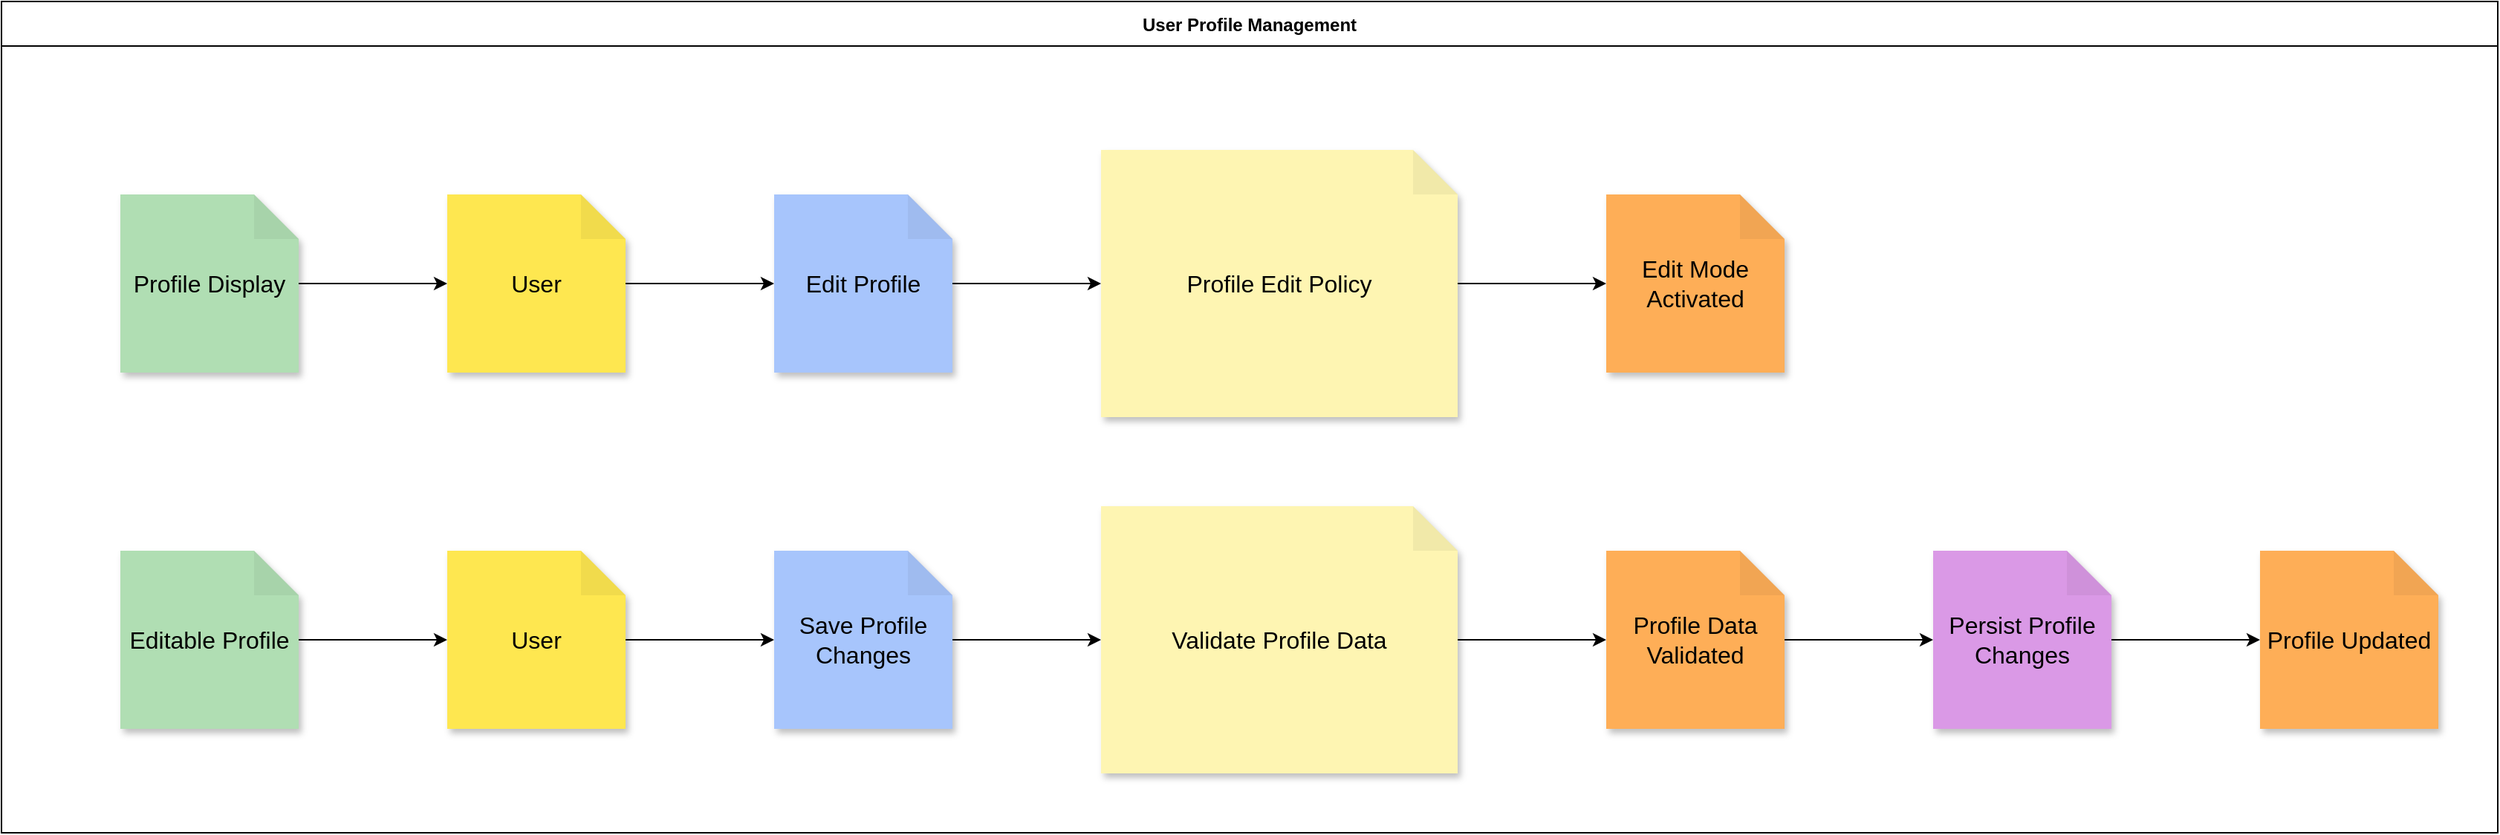 <mxfile>
    <diagram id="tgdnEnlzlK66GER6y_em" name="Page-1">
        <mxGraphModel dx="3460" dy="2940" grid="1" gridSize="10" guides="1" tooltips="1" connect="1" arrows="1" fold="1" page="1" pageScale="1" pageWidth="850" pageHeight="1100" math="0" shadow="0">
            <root>
                <mxCell id="0"/>
                <mxCell id="1" parent="0"/>
                <mxCell id="2" value="User Profile Management" style="swimlane;startSize=30;horizontal=1;" parent="1" vertex="1">
                    <mxGeometry y="480" width="1680" height="560" as="geometry"/>
                </mxCell>
                <mxCell id="3" value="Profile Display" style="shape=note;whiteSpace=wrap;html=1;backgroundOutline=1;darkOpacity=0.05;fillColor=#b0deb3;strokeColor=none;fontSize=16;fontStyle=0;rotation=0;shadow=1;" parent="2" vertex="1">
                    <mxGeometry x="80" y="130" width="120" height="120" as="geometry"/>
                </mxCell>
                <mxCell id="4" value="User" style="shape=note;whiteSpace=wrap;html=1;backgroundOutline=1;darkOpacity=0.05;fillColor=#fee750;strokeColor=none;fontSize=16;fontStyle=0;rotation=0;shadow=1;" parent="2" vertex="1">
                    <mxGeometry x="300" y="130" width="120" height="120" as="geometry"/>
                </mxCell>
                <mxCell id="5" value="Edit Profile" style="shape=note;whiteSpace=wrap;html=1;backgroundOutline=1;darkOpacity=0.05;fillColor=#a7c5fc;strokeColor=none;fontSize=16;fontStyle=0;rotation=0;shadow=1;" parent="2" vertex="1">
                    <mxGeometry x="520" y="130" width="120" height="120" as="geometry"/>
                </mxCell>
                <mxCell id="6" value="Profile Edit Policy" style="shape=note;whiteSpace=wrap;html=1;backgroundOutline=1;darkOpacity=0.05;fillColor=#fef5b2;strokeColor=none;fontSize=16;fontStyle=0;rotation=0;shadow=1;" parent="2" vertex="1">
                    <mxGeometry x="740" y="100" width="240" height="180" as="geometry"/>
                </mxCell>
                <mxCell id="7" value="Edit Mode Activated" style="shape=note;whiteSpace=wrap;html=1;backgroundOutline=1;darkOpacity=0.05;fillColor=#feae57;strokeColor=none;fontSize=16;fontStyle=0;rotation=0;shadow=1;" parent="2" vertex="1">
                    <mxGeometry x="1080" y="130" width="120" height="120" as="geometry"/>
                </mxCell>
                <mxCell id="8" value="Editable Profile" style="shape=note;whiteSpace=wrap;html=1;backgroundOutline=1;darkOpacity=0.05;fillColor=#b0deb3;strokeColor=none;fontSize=16;fontStyle=0;rotation=0;shadow=1;" parent="2" vertex="1">
                    <mxGeometry x="80" y="370" width="120" height="120" as="geometry"/>
                </mxCell>
                <mxCell id="9" value="User" style="shape=note;whiteSpace=wrap;html=1;backgroundOutline=1;darkOpacity=0.05;fillColor=#fee750;strokeColor=none;fontSize=16;fontStyle=0;rotation=0;shadow=1;" parent="2" vertex="1">
                    <mxGeometry x="300" y="370" width="120" height="120" as="geometry"/>
                </mxCell>
                <mxCell id="10" value="Save Profile Changes" style="shape=note;whiteSpace=wrap;html=1;backgroundOutline=1;darkOpacity=0.05;fillColor=#a7c5fc;strokeColor=none;fontSize=16;fontStyle=0;rotation=0;shadow=1;" parent="2" vertex="1">
                    <mxGeometry x="520" y="370" width="120" height="120" as="geometry"/>
                </mxCell>
                <mxCell id="11" value="Validate Profile Data" style="shape=note;whiteSpace=wrap;html=1;backgroundOutline=1;darkOpacity=0.05;fillColor=#fef5b2;strokeColor=none;fontSize=16;fontStyle=0;rotation=0;shadow=1;" parent="2" vertex="1">
                    <mxGeometry x="740" y="340" width="240" height="180" as="geometry"/>
                </mxCell>
                <mxCell id="12" value="Profile Data Validated" style="shape=note;whiteSpace=wrap;html=1;backgroundOutline=1;darkOpacity=0.05;fillColor=#feae57;strokeColor=none;fontSize=16;fontStyle=0;rotation=0;shadow=1;" parent="2" vertex="1">
                    <mxGeometry x="1080" y="370" width="120" height="120" as="geometry"/>
                </mxCell>
                <mxCell id="13" value="Persist Profile Changes" style="shape=note;whiteSpace=wrap;html=1;backgroundOutline=1;darkOpacity=0.05;fillColor=#da99e6;strokeColor=none;fontSize=16;fontStyle=0;rotation=0;shadow=1;" parent="2" vertex="1">
                    <mxGeometry x="1300" y="370" width="120" height="120" as="geometry"/>
                </mxCell>
                <mxCell id="14" value="Profile Updated" style="shape=note;whiteSpace=wrap;html=1;backgroundOutline=1;darkOpacity=0.05;fillColor=#feae57;strokeColor=none;fontSize=16;fontStyle=0;rotation=0;shadow=1;" parent="2" vertex="1">
                    <mxGeometry x="1520" y="370" width="120" height="120" as="geometry"/>
                </mxCell>
                <mxCell id="15" style="edgeStyle=orthogonalEdgeStyle;rounded=0;orthogonalLoop=1;jettySize=auto;html=1;noEdgeStyle=1;orthogonal=1;" parent="2" source="3" target="4" edge="1">
                    <mxGeometry relative="1" as="geometry">
                        <Array as="points">
                            <mxPoint x="212" y="190"/>
                            <mxPoint x="288" y="190"/>
                        </Array>
                    </mxGeometry>
                </mxCell>
                <mxCell id="16" style="edgeStyle=orthogonalEdgeStyle;rounded=0;orthogonalLoop=1;jettySize=auto;html=1;noEdgeStyle=1;orthogonal=1;" parent="2" source="4" target="5" edge="1">
                    <mxGeometry relative="1" as="geometry">
                        <Array as="points">
                            <mxPoint x="432" y="190"/>
                            <mxPoint x="508" y="190"/>
                        </Array>
                    </mxGeometry>
                </mxCell>
                <mxCell id="17" style="edgeStyle=orthogonalEdgeStyle;rounded=0;orthogonalLoop=1;jettySize=auto;html=1;noEdgeStyle=1;orthogonal=1;" parent="2" source="5" target="6" edge="1">
                    <mxGeometry relative="1" as="geometry">
                        <Array as="points">
                            <mxPoint x="652" y="190"/>
                            <mxPoint x="728" y="190"/>
                        </Array>
                    </mxGeometry>
                </mxCell>
                <mxCell id="18" style="edgeStyle=orthogonalEdgeStyle;rounded=0;orthogonalLoop=1;jettySize=auto;html=1;noEdgeStyle=1;orthogonal=1;" parent="2" source="6" target="7" edge="1">
                    <mxGeometry relative="1" as="geometry">
                        <Array as="points">
                            <mxPoint x="992" y="190"/>
                            <mxPoint x="1068" y="190"/>
                        </Array>
                    </mxGeometry>
                </mxCell>
                <mxCell id="19" style="edgeStyle=orthogonalEdgeStyle;rounded=0;orthogonalLoop=1;jettySize=auto;html=1;noEdgeStyle=1;orthogonal=1;" parent="2" source="8" target="9" edge="1">
                    <mxGeometry relative="1" as="geometry">
                        <Array as="points">
                            <mxPoint x="212" y="430"/>
                            <mxPoint x="288" y="430"/>
                        </Array>
                    </mxGeometry>
                </mxCell>
                <mxCell id="20" style="edgeStyle=orthogonalEdgeStyle;rounded=0;orthogonalLoop=1;jettySize=auto;html=1;noEdgeStyle=1;orthogonal=1;" parent="2" source="9" target="10" edge="1">
                    <mxGeometry relative="1" as="geometry">
                        <Array as="points">
                            <mxPoint x="432" y="430"/>
                            <mxPoint x="508" y="430"/>
                        </Array>
                    </mxGeometry>
                </mxCell>
                <mxCell id="21" style="edgeStyle=orthogonalEdgeStyle;rounded=0;orthogonalLoop=1;jettySize=auto;html=1;noEdgeStyle=1;orthogonal=1;" parent="2" source="10" target="11" edge="1">
                    <mxGeometry relative="1" as="geometry">
                        <Array as="points">
                            <mxPoint x="652" y="430"/>
                            <mxPoint x="728" y="430"/>
                        </Array>
                    </mxGeometry>
                </mxCell>
                <mxCell id="22" style="edgeStyle=orthogonalEdgeStyle;rounded=0;orthogonalLoop=1;jettySize=auto;html=1;noEdgeStyle=1;orthogonal=1;" parent="2" source="11" target="12" edge="1">
                    <mxGeometry relative="1" as="geometry">
                        <Array as="points">
                            <mxPoint x="992" y="430"/>
                            <mxPoint x="1068" y="430"/>
                        </Array>
                    </mxGeometry>
                </mxCell>
                <mxCell id="23" style="edgeStyle=orthogonalEdgeStyle;rounded=0;orthogonalLoop=1;jettySize=auto;html=1;noEdgeStyle=1;orthogonal=1;" parent="2" source="12" target="13" edge="1">
                    <mxGeometry relative="1" as="geometry">
                        <Array as="points">
                            <mxPoint x="1212" y="430"/>
                            <mxPoint x="1288" y="430"/>
                        </Array>
                    </mxGeometry>
                </mxCell>
                <mxCell id="24" style="edgeStyle=orthogonalEdgeStyle;rounded=0;orthogonalLoop=1;jettySize=auto;html=1;noEdgeStyle=1;orthogonal=1;" parent="2" source="13" target="14" edge="1">
                    <mxGeometry relative="1" as="geometry">
                        <Array as="points">
                            <mxPoint x="1432" y="430"/>
                            <mxPoint x="1508" y="430"/>
                        </Array>
                    </mxGeometry>
                </mxCell>
            </root>
        </mxGraphModel>
    </diagram>
</mxfile>
